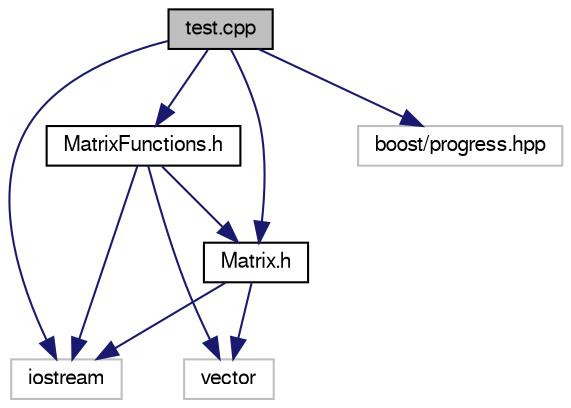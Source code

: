 digraph G
{
  edge [fontname="FreeSans",fontsize=10,labelfontname="FreeSans",labelfontsize=10];
  node [fontname="FreeSans",fontsize=10,shape=record];
  Node1 [label="test.cpp",height=0.2,width=0.4,color="black", fillcolor="grey75", style="filled" fontcolor="black"];
  Node1 -> Node2 [color="midnightblue",fontsize=10,style="solid"];
  Node2 [label="iostream",height=0.2,width=0.4,color="grey75", fillcolor="white", style="filled"];
  Node1 -> Node3 [color="midnightblue",fontsize=10,style="solid"];
  Node3 [label="Matrix.h",height=0.2,width=0.4,color="black", fillcolor="white", style="filled",URL="$_matrix_8h.html",tooltip="This file contains the declarations of the basic Linear Algebra classes and some..."];
  Node3 -> Node2 [color="midnightblue",fontsize=10,style="solid"];
  Node3 -> Node4 [color="midnightblue",fontsize=10,style="solid"];
  Node4 [label="vector",height=0.2,width=0.4,color="grey75", fillcolor="white", style="filled"];
  Node1 -> Node5 [color="midnightblue",fontsize=10,style="solid"];
  Node5 [label="MatrixFunctions.h",height=0.2,width=0.4,color="black", fillcolor="white", style="filled",URL="$_matrix_functions_8h.html",tooltip="This file contains the declarations of the basic Linear Algebra classes and some..."];
  Node5 -> Node2 [color="midnightblue",fontsize=10,style="solid"];
  Node5 -> Node4 [color="midnightblue",fontsize=10,style="solid"];
  Node5 -> Node3 [color="midnightblue",fontsize=10,style="solid"];
  Node1 -> Node6 [color="midnightblue",fontsize=10,style="solid"];
  Node6 [label="boost/progress.hpp",height=0.2,width=0.4,color="grey75", fillcolor="white", style="filled"];
}
